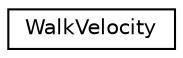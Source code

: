 digraph "Graphical Class Hierarchy"
{
 // LATEX_PDF_SIZE
  edge [fontname="Helvetica",fontsize="10",labelfontname="Helvetica",labelfontsize="10"];
  node [fontname="Helvetica",fontsize="10",shape=record];
  rankdir="LR";
  Node0 [label="WalkVelocity",height=0.2,width=0.4,color="black", fillcolor="white", style="filled",URL="$structWalkVelocity.html",tooltip=" "];
}
